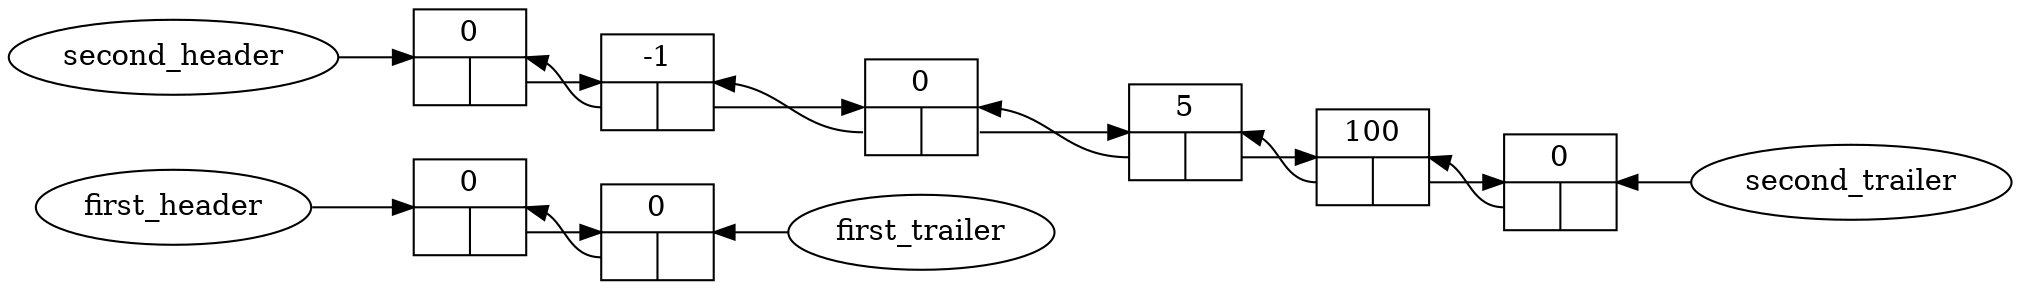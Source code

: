 digraph {
rankdir=LR;
first_header [shape=ellipse];
first_trailer [shape=ellipse];
second_header [shape=ellipse];
second_trailer [shape=ellipse];
node4344253408 [shape=record, label="0 | { <prev> | <next> }"];
node4344253472 [shape=record, label="0 | { <prev> | <next> }"];
node4344253552 [shape=record, label="0 | { <prev> | <next> }"];
node4344253584 [shape=record, label="-1 | { <prev> | <next> }"];
node4344253616 [shape=record, label="0 | { <prev> | <next> }"];
node4344253648 [shape=record, label="5 | { <prev> | <next> }"];
node4344253712 [shape=record, label="100 | { <prev> | <next> }"];
node4344253936 [shape=record, label="0 | { <prev> | <next> }"];
first_header -> node4344253936:w;
node4344253408:e -> first_trailer [dir=back];
second_header -> node4344253472:w;
node4344253552:e -> second_trailer [dir=back];
node4344253408:prev:w -> node4344253936:e [weight=0];
node4344253472:next:e -> node4344253584:w;
node4344253552:prev:w -> node4344253712:e [weight=0];
node4344253584:next:e -> node4344253616:w;
node4344253584:prev:w -> node4344253472:e [weight=0];
node4344253616:next:e -> node4344253648:w;
node4344253616:prev:w -> node4344253584:e [weight=0];
node4344253648:next:e -> node4344253712:w;
node4344253648:prev:w -> node4344253616:e [weight=0];
node4344253712:next:e -> node4344253552:w;
node4344253712:prev:w -> node4344253648:e [weight=0];
node4344253936:next:e -> node4344253408:w;
}
